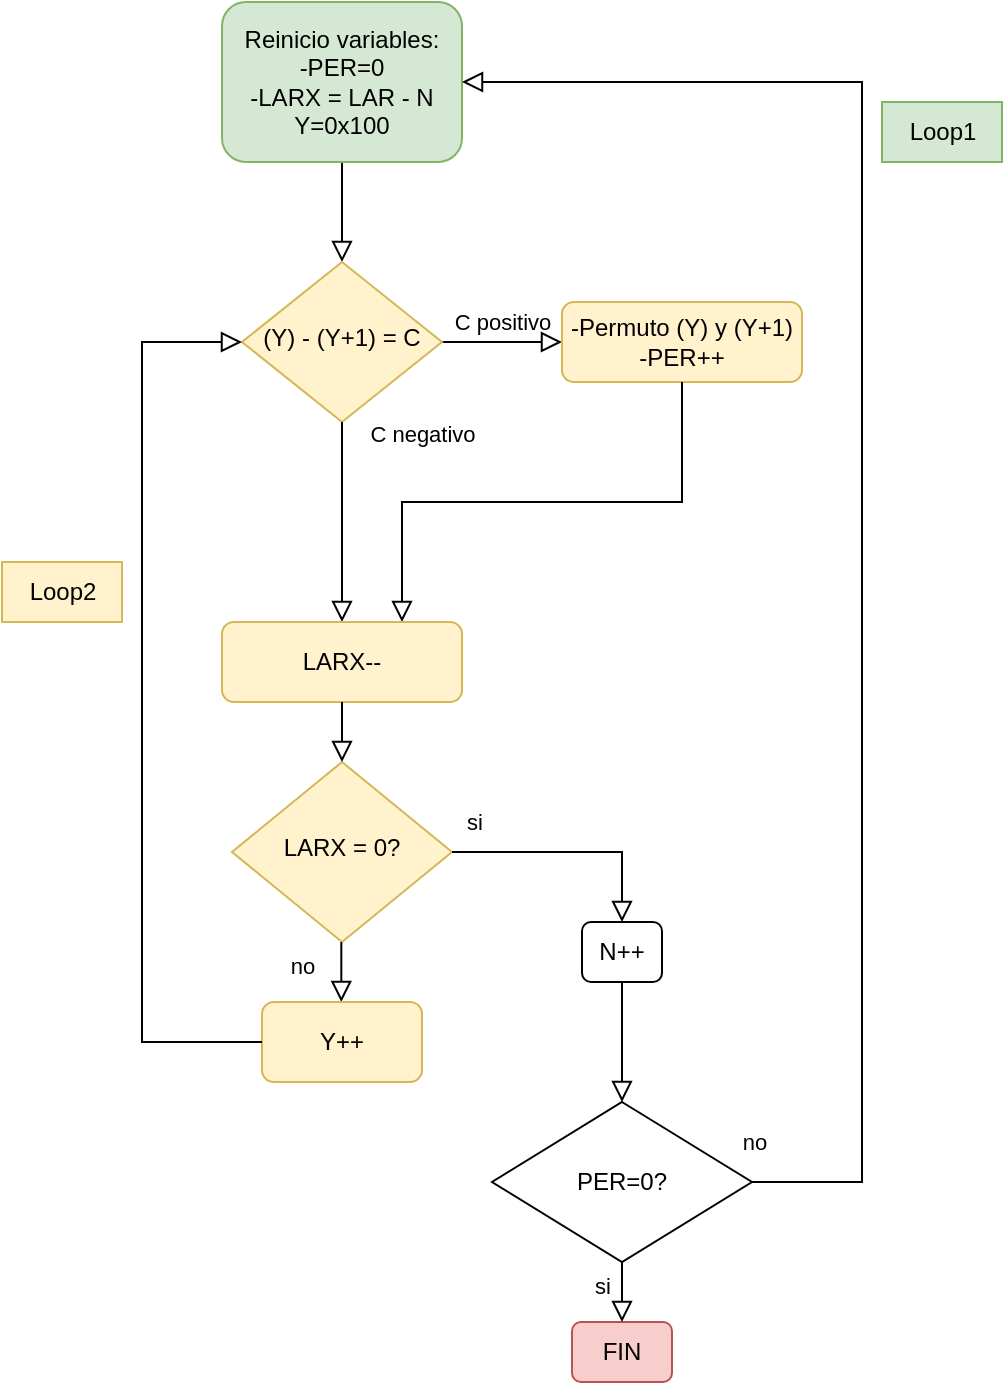 <mxfile version="26.2.13">
  <diagram name="Página-1" id="adGkpcH6GIciYSW0v65J">
    <mxGraphModel dx="1973" dy="1124" grid="1" gridSize="10" guides="1" tooltips="1" connect="1" arrows="1" fold="1" page="1" pageScale="1" pageWidth="827" pageHeight="1169" math="0" shadow="0">
      <root>
        <mxCell id="0" />
        <mxCell id="1" parent="0" />
        <mxCell id="LTt832kXaYGWxu2MOY3Y-47" value="" style="rounded=0;html=1;jettySize=auto;orthogonalLoop=1;fontSize=11;endArrow=block;endFill=0;endSize=8;strokeWidth=1;shadow=0;labelBackgroundColor=none;edgeStyle=orthogonalEdgeStyle;" edge="1" parent="1" source="LTt832kXaYGWxu2MOY3Y-48" target="LTt832kXaYGWxu2MOY3Y-50">
          <mxGeometry relative="1" as="geometry" />
        </mxCell>
        <mxCell id="LTt832kXaYGWxu2MOY3Y-48" value="Reinicio variables:&lt;div&gt;-PER=0&lt;/div&gt;&lt;div&gt;-LARX = LAR - N&lt;/div&gt;&lt;div&gt;Y=0x100&lt;/div&gt;" style="rounded=1;whiteSpace=wrap;html=1;fontSize=12;glass=0;strokeWidth=1;shadow=0;fillColor=#d5e8d4;strokeColor=#82b366;" vertex="1" parent="1">
          <mxGeometry x="250" y="1050" width="120" height="80" as="geometry" />
        </mxCell>
        <mxCell id="LTt832kXaYGWxu2MOY3Y-49" value="C positivo" style="edgeStyle=orthogonalEdgeStyle;rounded=0;html=1;jettySize=auto;orthogonalLoop=1;fontSize=11;endArrow=block;endFill=0;endSize=8;strokeWidth=1;shadow=0;labelBackgroundColor=none;" edge="1" parent="1" source="LTt832kXaYGWxu2MOY3Y-50" target="LTt832kXaYGWxu2MOY3Y-51">
          <mxGeometry y="10" relative="1" as="geometry">
            <mxPoint as="offset" />
          </mxGeometry>
        </mxCell>
        <mxCell id="LTt832kXaYGWxu2MOY3Y-50" value="(Y) - (Y+1) = C" style="rhombus;whiteSpace=wrap;html=1;shadow=0;fontFamily=Helvetica;fontSize=12;align=center;strokeWidth=1;spacing=6;spacingTop=-4;fillColor=#fff2cc;strokeColor=#d6b656;" vertex="1" parent="1">
          <mxGeometry x="260" y="1180" width="100" height="80" as="geometry" />
        </mxCell>
        <mxCell id="LTt832kXaYGWxu2MOY3Y-51" value="-Permuto (Y) y (Y+1)&lt;div&gt;-PER++&lt;/div&gt;" style="rounded=1;whiteSpace=wrap;html=1;fontSize=12;glass=0;strokeWidth=1;shadow=0;fillColor=#fff2cc;strokeColor=#d6b656;" vertex="1" parent="1">
          <mxGeometry x="420" y="1200" width="120" height="40" as="geometry" />
        </mxCell>
        <mxCell id="LTt832kXaYGWxu2MOY3Y-52" value="C negativo" style="rounded=0;html=1;jettySize=auto;orthogonalLoop=1;fontSize=11;endArrow=block;endFill=0;endSize=8;strokeWidth=1;shadow=0;labelBackgroundColor=none;edgeStyle=orthogonalEdgeStyle;exitX=0.5;exitY=1;exitDx=0;exitDy=0;" edge="1" parent="1" source="LTt832kXaYGWxu2MOY3Y-50" target="LTt832kXaYGWxu2MOY3Y-54">
          <mxGeometry x="-0.889" y="40" relative="1" as="geometry">
            <mxPoint as="offset" />
            <mxPoint x="310" y="1380" as="sourcePoint" />
          </mxGeometry>
        </mxCell>
        <mxCell id="LTt832kXaYGWxu2MOY3Y-53" value="" style="edgeStyle=orthogonalEdgeStyle;rounded=0;html=1;jettySize=auto;orthogonalLoop=1;fontSize=11;endArrow=block;endFill=0;endSize=8;strokeWidth=1;shadow=0;labelBackgroundColor=none;exitX=0.5;exitY=1;exitDx=0;exitDy=0;entryX=0.75;entryY=0;entryDx=0;entryDy=0;" edge="1" parent="1" source="LTt832kXaYGWxu2MOY3Y-51" target="LTt832kXaYGWxu2MOY3Y-54">
          <mxGeometry y="10" relative="1" as="geometry">
            <mxPoint as="offset" />
            <mxPoint x="580.03" y="1360" as="sourcePoint" />
            <mxPoint x="480" y="1370" as="targetPoint" />
          </mxGeometry>
        </mxCell>
        <mxCell id="LTt832kXaYGWxu2MOY3Y-54" value="LARX--" style="rounded=1;whiteSpace=wrap;html=1;fontSize=12;glass=0;strokeWidth=1;shadow=0;fillColor=#fff2cc;strokeColor=#d6b656;" vertex="1" parent="1">
          <mxGeometry x="250" y="1360" width="120" height="40" as="geometry" />
        </mxCell>
        <mxCell id="LTt832kXaYGWxu2MOY3Y-55" value="LARX = 0?" style="rhombus;whiteSpace=wrap;html=1;shadow=0;fontFamily=Helvetica;fontSize=12;align=center;strokeWidth=1;spacing=6;spacingTop=-4;fillColor=#fff2cc;strokeColor=#d6b656;" vertex="1" parent="1">
          <mxGeometry x="255" y="1430" width="110" height="90" as="geometry" />
        </mxCell>
        <mxCell id="LTt832kXaYGWxu2MOY3Y-56" value="" style="rounded=0;html=1;jettySize=auto;orthogonalLoop=1;fontSize=11;endArrow=block;endFill=0;endSize=8;strokeWidth=1;shadow=0;labelBackgroundColor=none;edgeStyle=orthogonalEdgeStyle;exitX=0.5;exitY=1;exitDx=0;exitDy=0;entryX=0.5;entryY=0;entryDx=0;entryDy=0;" edge="1" parent="1" source="LTt832kXaYGWxu2MOY3Y-54" target="LTt832kXaYGWxu2MOY3Y-55">
          <mxGeometry x="-0.889" y="40" relative="1" as="geometry">
            <mxPoint as="offset" />
            <mxPoint x="420" y="1410" as="sourcePoint" />
            <mxPoint x="420" y="1510" as="targetPoint" />
          </mxGeometry>
        </mxCell>
        <mxCell id="LTt832kXaYGWxu2MOY3Y-57" value="" style="rounded=0;html=1;jettySize=auto;orthogonalLoop=1;fontSize=11;endArrow=block;endFill=0;endSize=8;strokeWidth=1;shadow=0;labelBackgroundColor=none;edgeStyle=orthogonalEdgeStyle;exitX=0.5;exitY=1;exitDx=0;exitDy=0;entryX=0.5;entryY=0;entryDx=0;entryDy=0;" edge="1" parent="1">
          <mxGeometry x="-0.889" y="40" relative="1" as="geometry">
            <mxPoint as="offset" />
            <mxPoint x="309.66" y="1520" as="sourcePoint" />
            <mxPoint x="309.66" y="1550" as="targetPoint" />
          </mxGeometry>
        </mxCell>
        <mxCell id="LTt832kXaYGWxu2MOY3Y-58" value="no" style="edgeLabel;html=1;align=center;verticalAlign=middle;resizable=0;points=[];" vertex="1" connectable="0" parent="LTt832kXaYGWxu2MOY3Y-57">
          <mxGeometry x="-0.243" relative="1" as="geometry">
            <mxPoint x="-20" as="offset" />
          </mxGeometry>
        </mxCell>
        <mxCell id="LTt832kXaYGWxu2MOY3Y-59" value="Y++" style="rounded=1;whiteSpace=wrap;html=1;fillColor=#fff2cc;strokeColor=#d6b656;" vertex="1" parent="1">
          <mxGeometry x="270" y="1550" width="80" height="40" as="geometry" />
        </mxCell>
        <mxCell id="LTt832kXaYGWxu2MOY3Y-60" value="" style="rounded=0;html=1;jettySize=auto;orthogonalLoop=1;fontSize=11;endArrow=block;endFill=0;endSize=8;strokeWidth=1;shadow=0;labelBackgroundColor=none;edgeStyle=orthogonalEdgeStyle;exitX=0;exitY=0.5;exitDx=0;exitDy=0;entryX=0;entryY=0.5;entryDx=0;entryDy=0;" edge="1" parent="1" source="LTt832kXaYGWxu2MOY3Y-59" target="LTt832kXaYGWxu2MOY3Y-50">
          <mxGeometry x="-0.889" y="40" relative="1" as="geometry">
            <mxPoint as="offset" />
            <mxPoint x="190" y="1530" as="sourcePoint" />
            <mxPoint x="190" y="1560" as="targetPoint" />
            <Array as="points">
              <mxPoint x="210" y="1570" />
              <mxPoint x="210" y="1220" />
            </Array>
          </mxGeometry>
        </mxCell>
        <mxCell id="LTt832kXaYGWxu2MOY3Y-61" value="N++" style="rounded=1;whiteSpace=wrap;html=1;" vertex="1" parent="1">
          <mxGeometry x="430" y="1510" width="40" height="30" as="geometry" />
        </mxCell>
        <mxCell id="LTt832kXaYGWxu2MOY3Y-62" value="" style="rounded=0;html=1;jettySize=auto;orthogonalLoop=1;fontSize=11;endArrow=block;endFill=0;endSize=8;strokeWidth=1;shadow=0;labelBackgroundColor=none;edgeStyle=orthogonalEdgeStyle;exitX=1;exitY=0.5;exitDx=0;exitDy=0;entryX=0.5;entryY=0;entryDx=0;entryDy=0;" edge="1" parent="1" source="LTt832kXaYGWxu2MOY3Y-55" target="LTt832kXaYGWxu2MOY3Y-61">
          <mxGeometry x="-0.889" y="40" relative="1" as="geometry">
            <mxPoint as="offset" />
            <mxPoint x="440" y="1450" as="sourcePoint" />
            <mxPoint x="440" y="1480" as="targetPoint" />
          </mxGeometry>
        </mxCell>
        <mxCell id="LTt832kXaYGWxu2MOY3Y-63" value="si" style="edgeLabel;html=1;align=center;verticalAlign=middle;resizable=0;points=[];" vertex="1" connectable="0" parent="LTt832kXaYGWxu2MOY3Y-62">
          <mxGeometry x="0.095" y="-2" relative="1" as="geometry">
            <mxPoint x="-55" y="-17" as="offset" />
          </mxGeometry>
        </mxCell>
        <mxCell id="LTt832kXaYGWxu2MOY3Y-64" value="PER=0?" style="rhombus;whiteSpace=wrap;html=1;" vertex="1" parent="1">
          <mxGeometry x="385" y="1600" width="130" height="80" as="geometry" />
        </mxCell>
        <mxCell id="LTt832kXaYGWxu2MOY3Y-65" value="" style="rounded=0;html=1;jettySize=auto;orthogonalLoop=1;fontSize=11;endArrow=block;endFill=0;endSize=8;strokeWidth=1;shadow=0;labelBackgroundColor=none;edgeStyle=orthogonalEdgeStyle;exitX=0.5;exitY=1;exitDx=0;exitDy=0;entryX=0.5;entryY=0;entryDx=0;entryDy=0;" edge="1" parent="1" source="LTt832kXaYGWxu2MOY3Y-61" target="LTt832kXaYGWxu2MOY3Y-64">
          <mxGeometry x="-0.889" y="40" relative="1" as="geometry">
            <mxPoint as="offset" />
            <mxPoint x="350" y="1620" as="sourcePoint" />
            <mxPoint x="350" y="1650" as="targetPoint" />
          </mxGeometry>
        </mxCell>
        <mxCell id="LTt832kXaYGWxu2MOY3Y-66" value="FIN" style="rounded=1;whiteSpace=wrap;html=1;fillColor=#f8cecc;strokeColor=#b85450;" vertex="1" parent="1">
          <mxGeometry x="425" y="1710" width="50" height="30" as="geometry" />
        </mxCell>
        <mxCell id="LTt832kXaYGWxu2MOY3Y-67" value="" style="rounded=0;html=1;jettySize=auto;orthogonalLoop=1;fontSize=11;endArrow=block;endFill=0;endSize=8;strokeWidth=1;shadow=0;labelBackgroundColor=none;edgeStyle=orthogonalEdgeStyle;exitX=0.5;exitY=1;exitDx=0;exitDy=0;entryX=0.5;entryY=0;entryDx=0;entryDy=0;" edge="1" parent="1" source="LTt832kXaYGWxu2MOY3Y-64" target="LTt832kXaYGWxu2MOY3Y-66">
          <mxGeometry x="-0.889" y="40" relative="1" as="geometry">
            <mxPoint as="offset" />
            <mxPoint x="365" y="1680" as="sourcePoint" />
            <mxPoint x="365" y="1710" as="targetPoint" />
          </mxGeometry>
        </mxCell>
        <mxCell id="LTt832kXaYGWxu2MOY3Y-68" value="si" style="edgeLabel;html=1;align=center;verticalAlign=middle;resizable=0;points=[];" vertex="1" connectable="0" parent="LTt832kXaYGWxu2MOY3Y-67">
          <mxGeometry x="-0.242" y="-3" relative="1" as="geometry">
            <mxPoint x="-7" as="offset" />
          </mxGeometry>
        </mxCell>
        <mxCell id="LTt832kXaYGWxu2MOY3Y-69" value="" style="rounded=0;html=1;jettySize=auto;orthogonalLoop=1;fontSize=11;endArrow=block;endFill=0;endSize=8;strokeWidth=1;shadow=0;labelBackgroundColor=none;edgeStyle=orthogonalEdgeStyle;exitX=1;exitY=0.5;exitDx=0;exitDy=0;entryX=1;entryY=0.5;entryDx=0;entryDy=0;" edge="1" parent="1" source="LTt832kXaYGWxu2MOY3Y-64" target="LTt832kXaYGWxu2MOY3Y-48">
          <mxGeometry x="-0.889" y="40" relative="1" as="geometry">
            <mxPoint as="offset" />
            <mxPoint x="570" y="1580" as="sourcePoint" />
            <mxPoint x="570" y="1610" as="targetPoint" />
            <Array as="points">
              <mxPoint x="570" y="1640" />
              <mxPoint x="570" y="1090" />
            </Array>
          </mxGeometry>
        </mxCell>
        <mxCell id="LTt832kXaYGWxu2MOY3Y-70" value="no" style="edgeLabel;html=1;align=center;verticalAlign=middle;resizable=0;points=[];" vertex="1" connectable="0" parent="LTt832kXaYGWxu2MOY3Y-69">
          <mxGeometry x="-0.921" y="2" relative="1" as="geometry">
            <mxPoint x="-31" y="-18" as="offset" />
          </mxGeometry>
        </mxCell>
        <mxCell id="LTt832kXaYGWxu2MOY3Y-71" value="Loop1" style="text;html=1;align=center;verticalAlign=middle;resizable=0;points=[];autosize=1;strokeColor=#82b366;fillColor=#d5e8d4;" vertex="1" parent="1">
          <mxGeometry x="580" y="1100" width="60" height="30" as="geometry" />
        </mxCell>
        <mxCell id="LTt832kXaYGWxu2MOY3Y-72" value="Loop2" style="text;html=1;align=center;verticalAlign=middle;resizable=0;points=[];autosize=1;strokeColor=#d6b656;fillColor=#fff2cc;" vertex="1" parent="1">
          <mxGeometry x="140" y="1330" width="60" height="30" as="geometry" />
        </mxCell>
      </root>
    </mxGraphModel>
  </diagram>
</mxfile>
